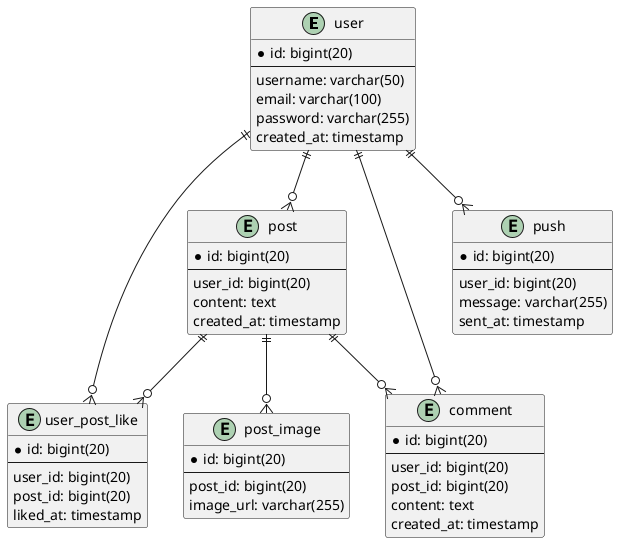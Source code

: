 @startuml

entity user {
  *id: bigint(20)
  ---
  username: varchar(50)
  email: varchar(100)
  password: varchar(255)
  created_at: timestamp
}

entity post {
  *id: bigint(20)
  ---
  user_id: bigint(20)
  content: text
  created_at: timestamp
}

entity user_post_like {
  *id: bigint(20)
  ---
  user_id: bigint(20)
  post_id: bigint(20)
  liked_at: timestamp
}

entity comment {
  *id: bigint(20)
  ---
  user_id: bigint(20)
  post_id: bigint(20)
  content: text
  created_at: timestamp
}

entity post_image {
  *id: bigint(20)
  ---
  post_id: bigint(20)
  image_url: varchar(255)
}

entity push {
  *id: bigint(20)
  ---
  user_id: bigint(20)
  message: varchar(255)
  sent_at: timestamp
}

user ||--o{ post
user ||--o{ user_post_like
user ||--o{ comment
user ||--o{ push
post ||--o{ comment
post ||--o{ user_post_like
post ||--o{ post_image

@enduml